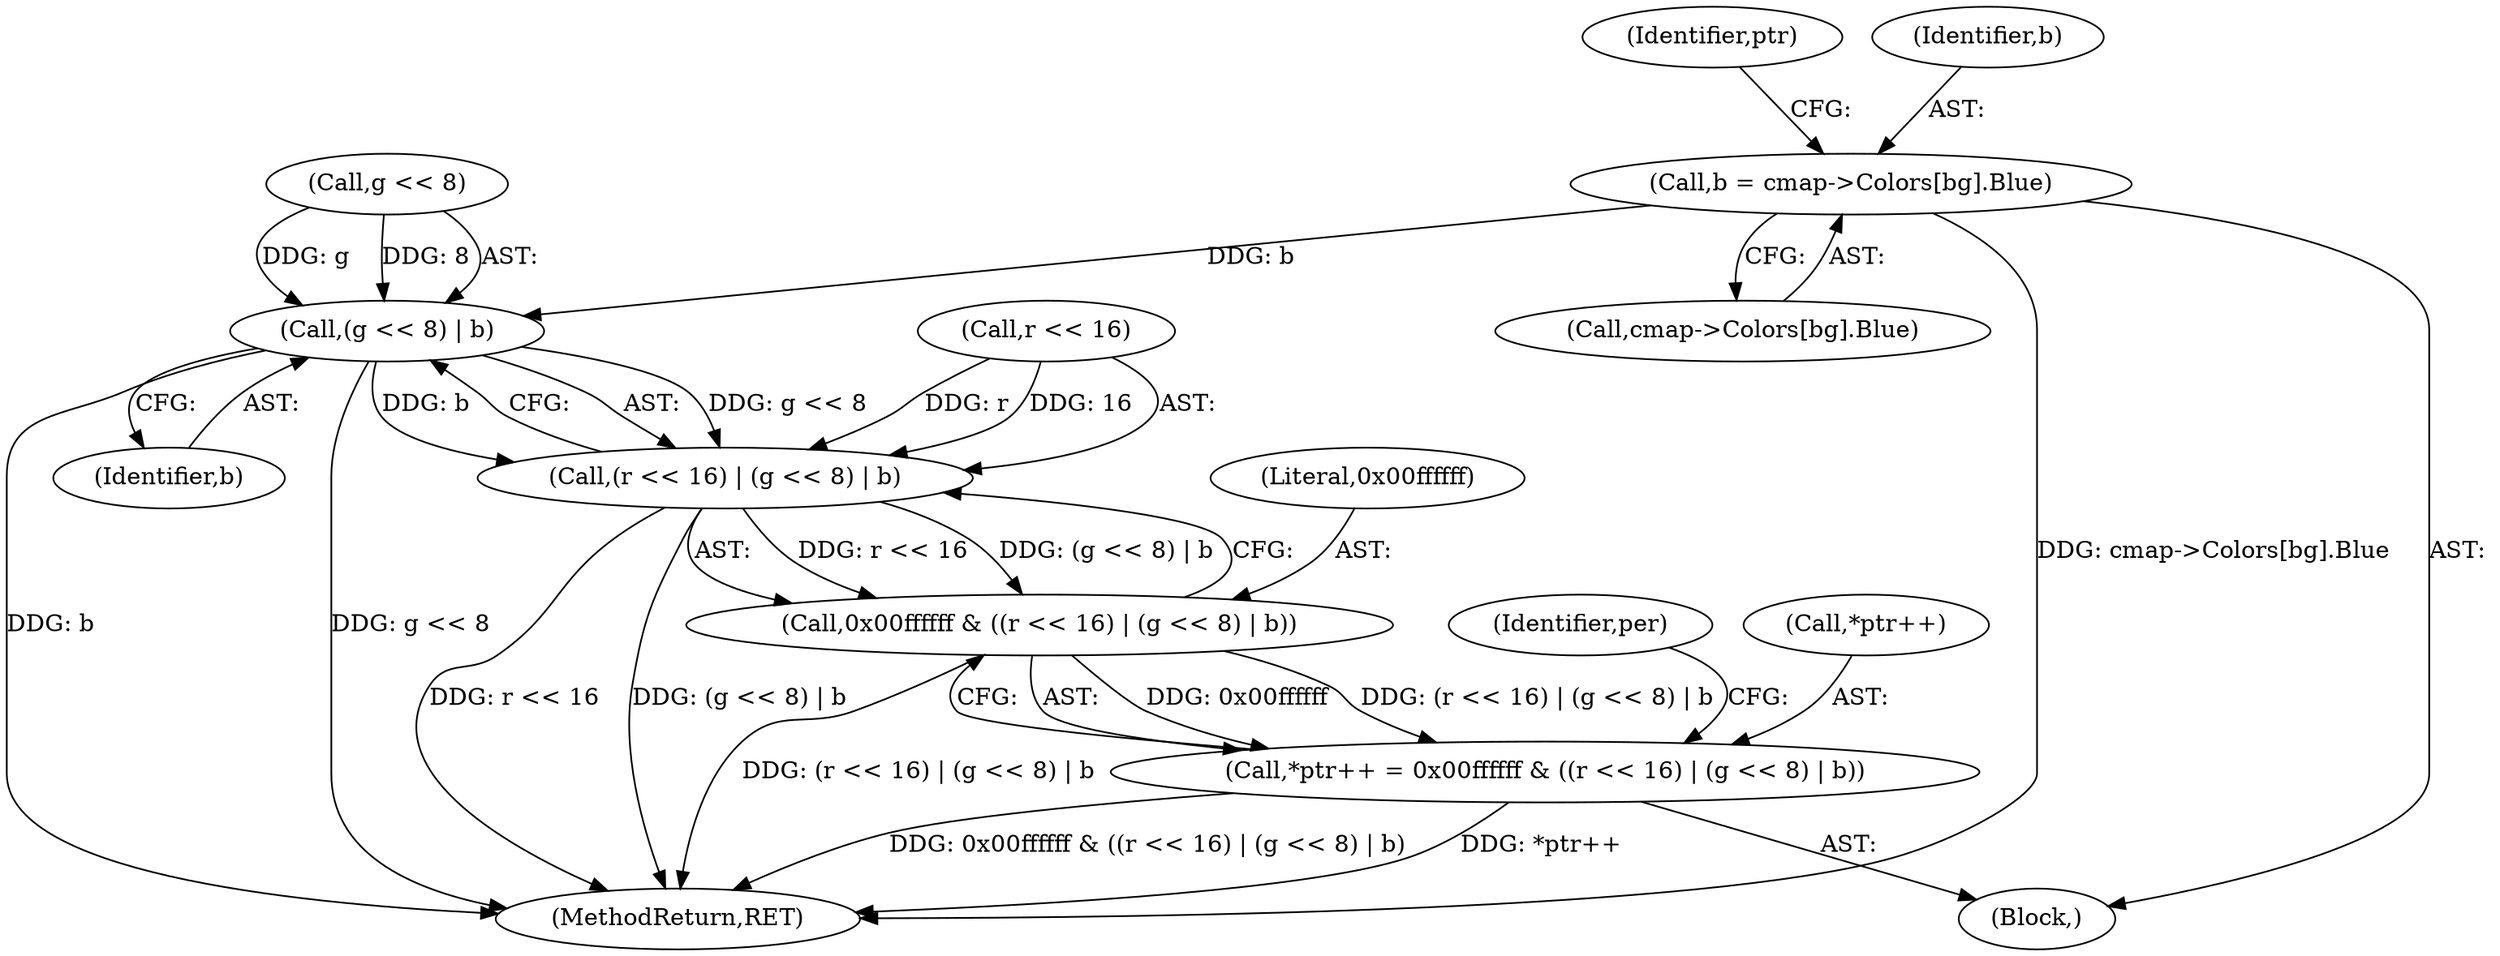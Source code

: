 digraph "0_enlightment_1f9b0b32728803a1578e658cd0955df773e34f49@array" {
"1000566" [label="(Call,b = cmap->Colors[bg].Blue)"];
"1000585" [label="(Call,(g << 8) | b)"];
"1000581" [label="(Call,(r << 16) | (g << 8) | b)"];
"1000579" [label="(Call,0x00ffffff & ((r << 16) | (g << 8) | b))"];
"1000575" [label="(Call,*ptr++ = 0x00ffffff & ((r << 16) | (g << 8) | b))"];
"1000547" [label="(Block,)"];
"1000576" [label="(Call,*ptr++)"];
"1000579" [label="(Call,0x00ffffff & ((r << 16) | (g << 8) | b))"];
"1000568" [label="(Call,cmap->Colors[bg].Blue)"];
"1000581" [label="(Call,(r << 16) | (g << 8) | b)"];
"1000575" [label="(Call,*ptr++ = 0x00ffffff & ((r << 16) | (g << 8) | b))"];
"1000585" [label="(Call,(g << 8) | b)"];
"1000580" [label="(Literal,0x00ffffff)"];
"1000578" [label="(Identifier,ptr)"];
"1000649" [label="(Identifier,per)"];
"1000567" [label="(Identifier,b)"];
"1000566" [label="(Call,b = cmap->Colors[bg].Blue)"];
"1000589" [label="(Identifier,b)"];
"1000727" [label="(MethodReturn,RET)"];
"1000586" [label="(Call,g << 8)"];
"1000582" [label="(Call,r << 16)"];
"1000566" -> "1000547"  [label="AST: "];
"1000566" -> "1000568"  [label="CFG: "];
"1000567" -> "1000566"  [label="AST: "];
"1000568" -> "1000566"  [label="AST: "];
"1000578" -> "1000566"  [label="CFG: "];
"1000566" -> "1000727"  [label="DDG: cmap->Colors[bg].Blue"];
"1000566" -> "1000585"  [label="DDG: b"];
"1000585" -> "1000581"  [label="AST: "];
"1000585" -> "1000589"  [label="CFG: "];
"1000586" -> "1000585"  [label="AST: "];
"1000589" -> "1000585"  [label="AST: "];
"1000581" -> "1000585"  [label="CFG: "];
"1000585" -> "1000727"  [label="DDG: b"];
"1000585" -> "1000727"  [label="DDG: g << 8"];
"1000585" -> "1000581"  [label="DDG: g << 8"];
"1000585" -> "1000581"  [label="DDG: b"];
"1000586" -> "1000585"  [label="DDG: g"];
"1000586" -> "1000585"  [label="DDG: 8"];
"1000581" -> "1000579"  [label="AST: "];
"1000582" -> "1000581"  [label="AST: "];
"1000579" -> "1000581"  [label="CFG: "];
"1000581" -> "1000727"  [label="DDG: r << 16"];
"1000581" -> "1000727"  [label="DDG: (g << 8) | b"];
"1000581" -> "1000579"  [label="DDG: r << 16"];
"1000581" -> "1000579"  [label="DDG: (g << 8) | b"];
"1000582" -> "1000581"  [label="DDG: r"];
"1000582" -> "1000581"  [label="DDG: 16"];
"1000579" -> "1000575"  [label="AST: "];
"1000580" -> "1000579"  [label="AST: "];
"1000575" -> "1000579"  [label="CFG: "];
"1000579" -> "1000727"  [label="DDG: (r << 16) | (g << 8) | b"];
"1000579" -> "1000575"  [label="DDG: 0x00ffffff"];
"1000579" -> "1000575"  [label="DDG: (r << 16) | (g << 8) | b"];
"1000575" -> "1000547"  [label="AST: "];
"1000576" -> "1000575"  [label="AST: "];
"1000649" -> "1000575"  [label="CFG: "];
"1000575" -> "1000727"  [label="DDG: 0x00ffffff & ((r << 16) | (g << 8) | b)"];
"1000575" -> "1000727"  [label="DDG: *ptr++"];
}
